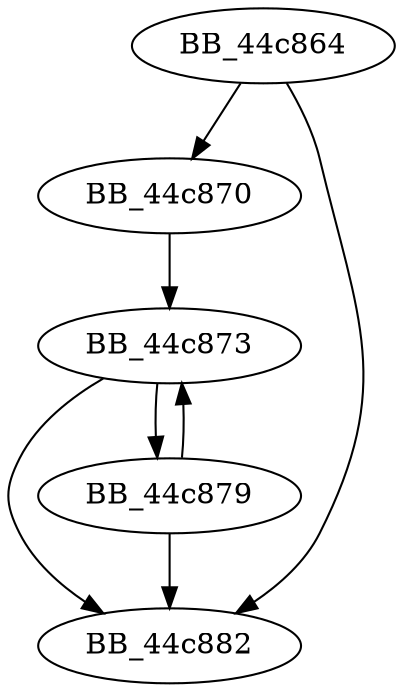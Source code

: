 DiGraph sub_44C864{
BB_44c864->BB_44c870
BB_44c864->BB_44c882
BB_44c870->BB_44c873
BB_44c873->BB_44c879
BB_44c873->BB_44c882
BB_44c879->BB_44c873
BB_44c879->BB_44c882
}
